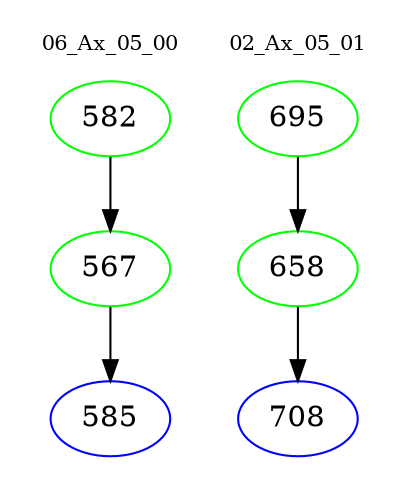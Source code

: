 digraph{
subgraph cluster_0 {
color = white
label = "06_Ax_05_00";
fontsize=10;
T0_582 [label="582", color="green"]
T0_582 -> T0_567 [color="black"]
T0_567 [label="567", color="green"]
T0_567 -> T0_585 [color="black"]
T0_585 [label="585", color="blue"]
}
subgraph cluster_1 {
color = white
label = "02_Ax_05_01";
fontsize=10;
T1_695 [label="695", color="green"]
T1_695 -> T1_658 [color="black"]
T1_658 [label="658", color="green"]
T1_658 -> T1_708 [color="black"]
T1_708 [label="708", color="blue"]
}
}
